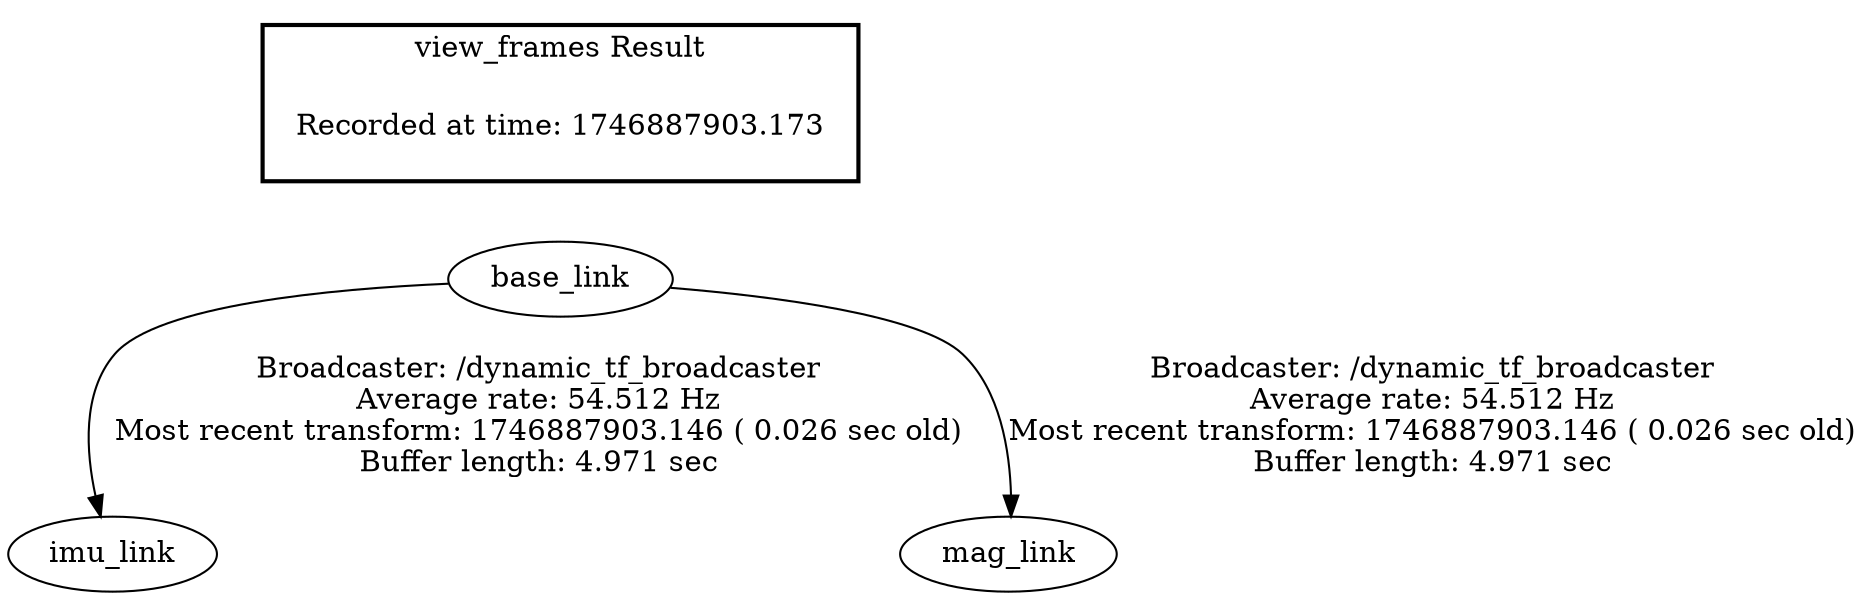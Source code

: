 digraph G {
"base_link" -> "imu_link"[label="Broadcaster: /dynamic_tf_broadcaster\nAverage rate: 54.512 Hz\nMost recent transform: 1746887903.146 ( 0.026 sec old)\nBuffer length: 4.971 sec\n"];
"base_link" -> "mag_link"[label="Broadcaster: /dynamic_tf_broadcaster\nAverage rate: 54.512 Hz\nMost recent transform: 1746887903.146 ( 0.026 sec old)\nBuffer length: 4.971 sec\n"];
edge [style=invis];
 subgraph cluster_legend { style=bold; color=black; label ="view_frames Result";
"Recorded at time: 1746887903.173"[ shape=plaintext ] ;
 }->"base_link";
}